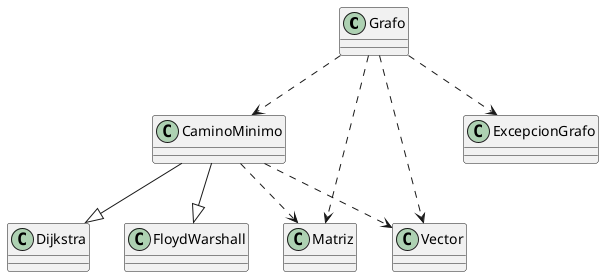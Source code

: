@startuml

Class Grafo {}

Class CaminoMinimo {}

class Dijkstra {}

class FloydWarshall {}

Class Matriz {}

Class Vector {}

Class ExcepcionGrafo {}

Grafo ..> Vector
Grafo ..> Matriz
CaminoMinimo ..> Vector
CaminoMinimo ..> Matriz
Grafo ..> ExcepcionGrafo
Grafo ..> CaminoMinimo
CaminoMinimo --|> Dijkstra
CaminoMinimo --|> FloydWarshall

@enduml
